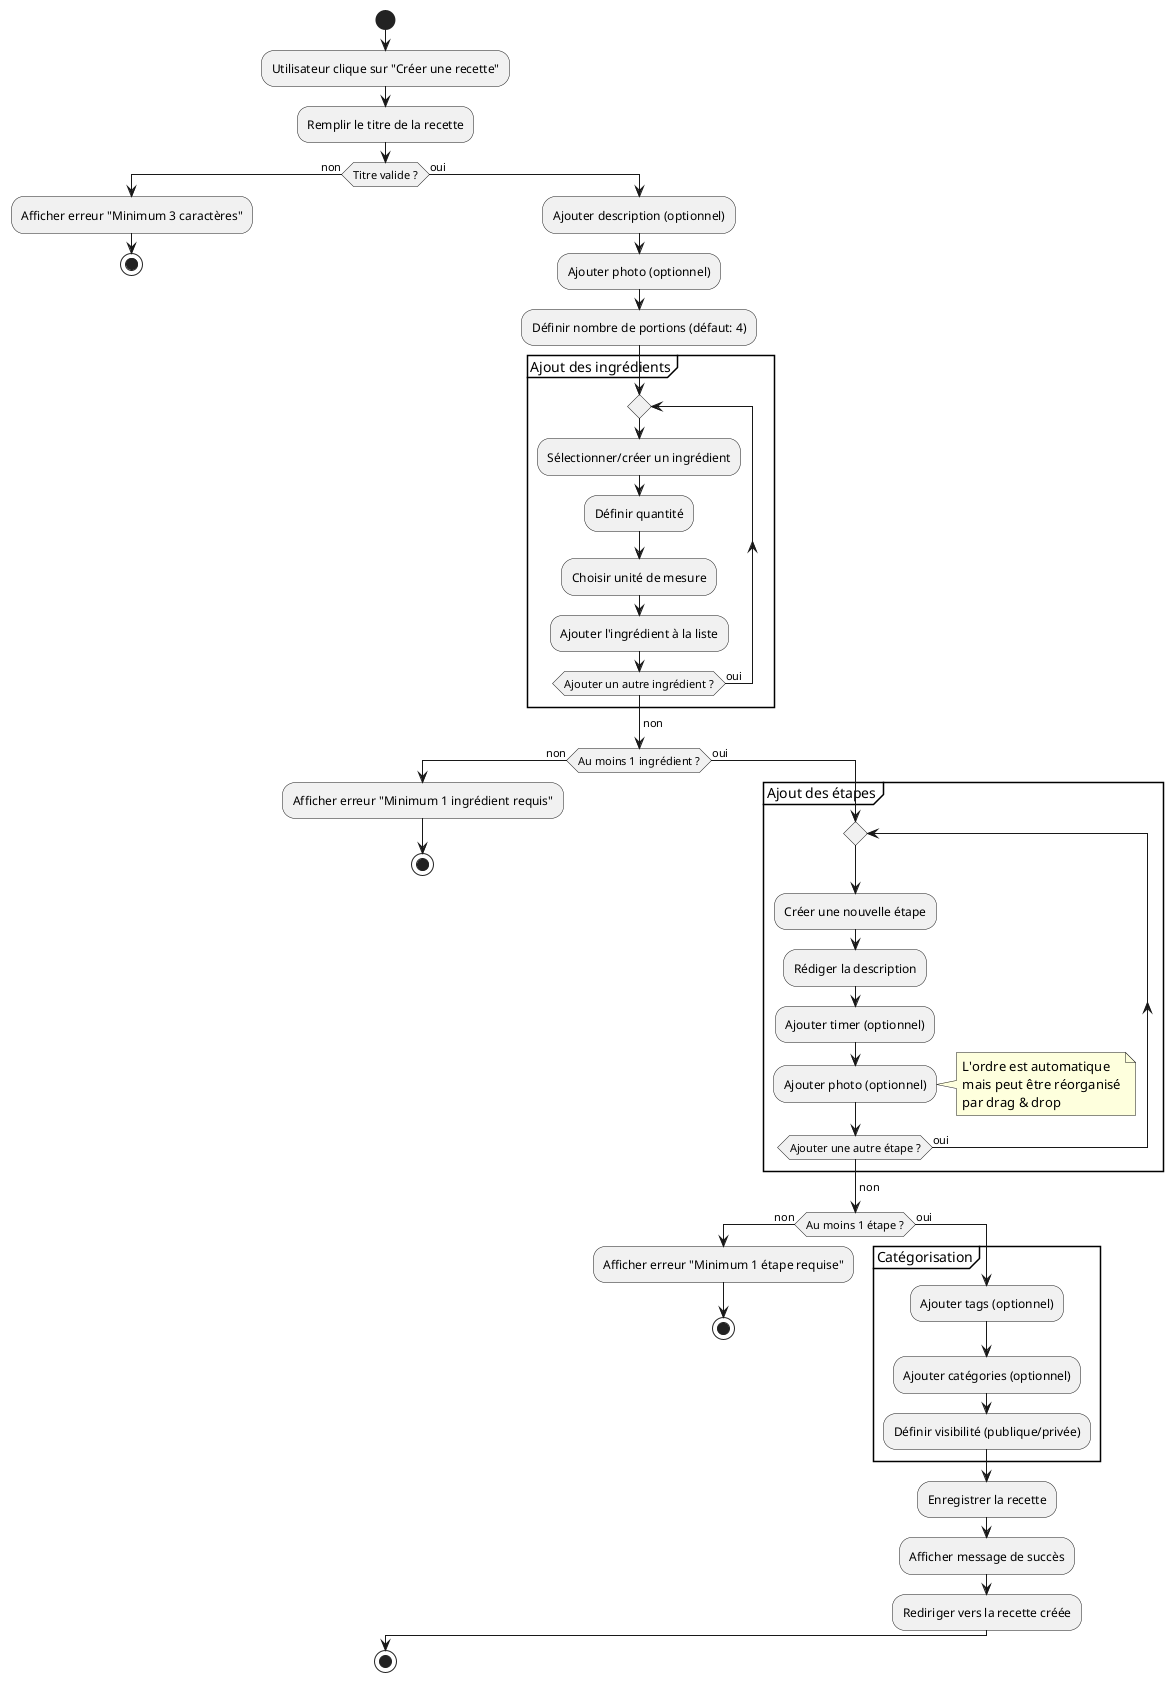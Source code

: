 @startuml
start

:Utilisateur clique sur "Créer une recette";

:Remplir le titre de la recette;

if (Titre valide ?) then (non)
  :Afficher erreur "Minimum 3 caractères";
  stop
else (oui)
  :Ajouter description (optionnel);
  :Ajouter photo (optionnel);
  :Définir nombre de portions (défaut: 4);
  
  partition "Ajout des ingrédients" {
    repeat
      :Sélectionner/créer un ingrédient;
      :Définir quantité;
      :Choisir unité de mesure;
      :Ajouter l'ingrédient à la liste;
    repeat while (Ajouter un autre ingrédient ?) is (oui)
    -> non;
  }
  
  if (Au moins 1 ingrédient ?) then (non)
    :Afficher erreur "Minimum 1 ingrédient requis";
    stop
  else (oui)
    
    partition "Ajout des étapes" {
      repeat
        :Créer une nouvelle étape;
        :Rédiger la description;
        :Ajouter timer (optionnel);
        :Ajouter photo (optionnel);
        note right
          L'ordre est automatique
          mais peut être réorganisé
          par drag & drop
        end note
      repeat while (Ajouter une autre étape ?) is (oui)
      -> non;
    }
    
    if (Au moins 1 étape ?) then (non)
      :Afficher erreur "Minimum 1 étape requise";
      stop
    else (oui)
      
      partition "Catégorisation" {
        :Ajouter tags (optionnel);
        :Ajouter catégories (optionnel);
        :Définir visibilité (publique/privée);
      }
      
      :Enregistrer la recette;
      :Afficher message de succès;
      :Rediriger vers la recette créée;
    endif
  endif
endif

stop
@enduml